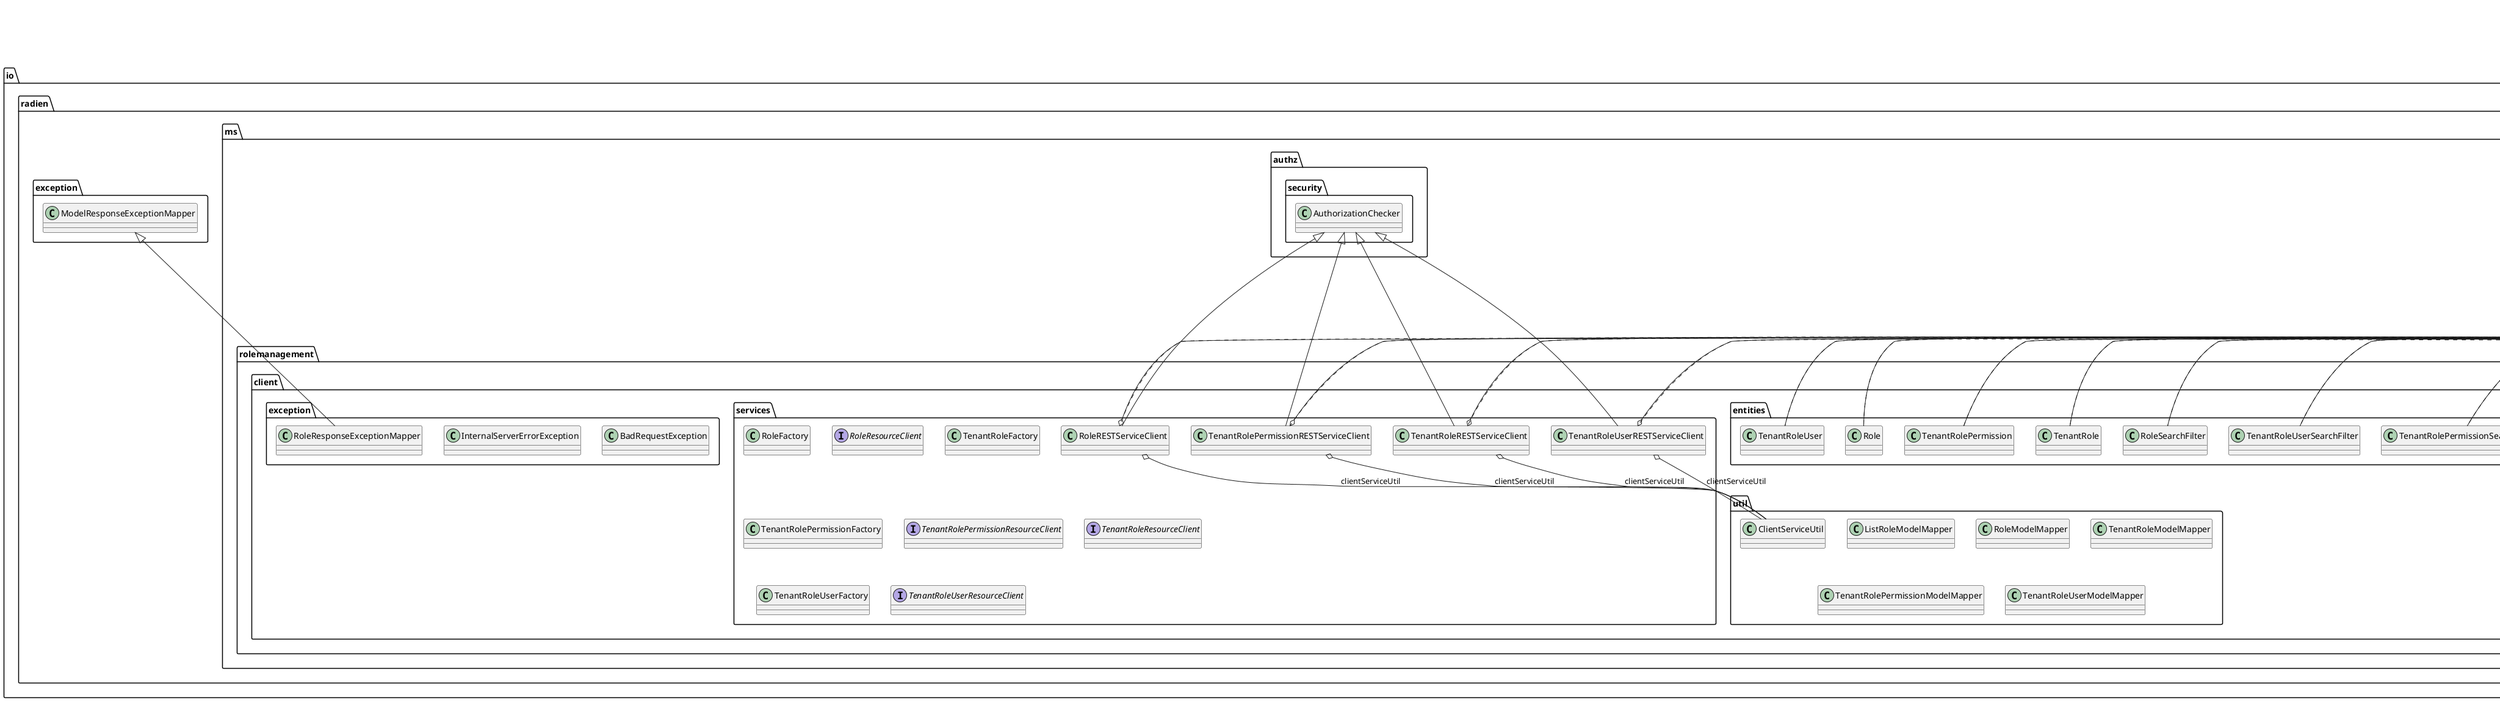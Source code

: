 @startuml

title __RD-MS-ROLEMANAGEMENT-CLIENT's Class Diagram__\n

  namespace io.radien.ms.rolemanagement.client.entities {
    class io.radien.ms.rolemanagement.client.entities.GlobalHeaders {
    }
  }
  

  namespace io.radien.ms.rolemanagement.client.entities {
    class io.radien.ms.rolemanagement.client.entities.Role {
    }
  }
  

  namespace io.radien.ms.rolemanagement.client.entities {
    class io.radien.ms.rolemanagement.client.entities.RoleSearchFilter {
    }
  }
  

  namespace io.radien.ms.rolemanagement.client.entities {
    class io.radien.ms.rolemanagement.client.entities.TenantRole {
    }
  }
  

  namespace io.radien.ms.rolemanagement.client.entities {
    class io.radien.ms.rolemanagement.client.entities.TenantRolePermission {
    }
  }
  

  namespace io.radien.ms.rolemanagement.client.entities {
    class io.radien.ms.rolemanagement.client.entities.TenantRolePermissionSearchFilter {
    }
  }
  

  namespace io.radien.ms.rolemanagement.client.entities {
    class io.radien.ms.rolemanagement.client.entities.TenantRoleSearchFilter {
    }
  }
  

  namespace io.radien.ms.rolemanagement.client.entities {
    class io.radien.ms.rolemanagement.client.entities.TenantRoleUser {
    }
  }
  

  namespace io.radien.ms.rolemanagement.client.entities {
    class io.radien.ms.rolemanagement.client.entities.TenantRoleUserSearchFilter {
    }
  }
  

  namespace io.radien.ms.rolemanagement.client.exception {
    class io.radien.ms.rolemanagement.client.exception.BadRequestException {
    }
  }
  

  namespace io.radien.ms.rolemanagement.client.exception {
    class io.radien.ms.rolemanagement.client.exception.InternalServerErrorException {
    }
  }
  

  namespace io.radien.ms.rolemanagement.client.exception {
    class io.radien.ms.rolemanagement.client.exception.RoleResponseExceptionMapper {
    }
  }
  

  namespace io.radien.ms.rolemanagement.client.providers {
    class io.radien.ms.rolemanagement.client.providers.RoleMessageBodyReader {
    }
  }
  

  namespace io.radien.ms.rolemanagement.client.providers {
    class io.radien.ms.rolemanagement.client.providers.RoleMessageBodyWriter {
    }
  }
  

  namespace io.radien.ms.rolemanagement.client.providers {
    class io.radien.ms.rolemanagement.client.providers.TenantRoleMessageBodyReader {
    }
  }
  

  namespace io.radien.ms.rolemanagement.client.providers {
    class io.radien.ms.rolemanagement.client.providers.TenantRoleMessageBodyWriter {
    }
  }
  

  namespace io.radien.ms.rolemanagement.client.providers {
    class io.radien.ms.rolemanagement.client.providers.TenantRolePermissionMessageBodyReader {
    }
  }
  

  namespace io.radien.ms.rolemanagement.client.providers {
    class io.radien.ms.rolemanagement.client.providers.TenantRolePermissionMessageBodyWriter {
    }
  }
  

  namespace io.radien.ms.rolemanagement.client.providers {
    class io.radien.ms.rolemanagement.client.providers.TenantRoleUserMessageBodyReader {
    }
  }
  

  namespace io.radien.ms.rolemanagement.client.providers {
    class io.radien.ms.rolemanagement.client.providers.TenantRoleUserMessageBodyWriter {
    }
  }
  

  namespace io.radien.ms.rolemanagement.client.services {
    class io.radien.ms.rolemanagement.client.services.RoleFactory {
    }
  }
  

  namespace io.radien.ms.rolemanagement.client.services {
    class io.radien.ms.rolemanagement.client.services.RoleRESTServiceClient {
    }
  }
  

  namespace io.radien.ms.rolemanagement.client.services {
    interface io.radien.ms.rolemanagement.client.services.RoleResourceClient {
    }
  }
  

  namespace io.radien.ms.rolemanagement.client.services {
    class io.radien.ms.rolemanagement.client.services.TenantRoleFactory {
    }
  }
  

  namespace io.radien.ms.rolemanagement.client.services {
    class io.radien.ms.rolemanagement.client.services.TenantRolePermissionFactory {
    }
  }
  

  namespace io.radien.ms.rolemanagement.client.services {
    class io.radien.ms.rolemanagement.client.services.TenantRolePermissionRESTServiceClient {
    }
  }
  

  namespace io.radien.ms.rolemanagement.client.services {
    interface io.radien.ms.rolemanagement.client.services.TenantRolePermissionResourceClient {
    }
  }
  

  namespace io.radien.ms.rolemanagement.client.services {
    class io.radien.ms.rolemanagement.client.services.TenantRoleRESTServiceClient {
    }
  }
  

  namespace io.radien.ms.rolemanagement.client.services {
    interface io.radien.ms.rolemanagement.client.services.TenantRoleResourceClient {
    }
  }
  

  namespace io.radien.ms.rolemanagement.client.services {
    class io.radien.ms.rolemanagement.client.services.TenantRoleUserFactory {
    }
  }
  

  namespace io.radien.ms.rolemanagement.client.services {
    class io.radien.ms.rolemanagement.client.services.TenantRoleUserRESTServiceClient {
    }
  }
  

  namespace io.radien.ms.rolemanagement.client.services {
    interface io.radien.ms.rolemanagement.client.services.TenantRoleUserResourceClient {
    }
  }
  

  namespace io.radien.ms.rolemanagement.client.util {
    class io.radien.ms.rolemanagement.client.util.ClientServiceUtil {
    }
  }
  

  namespace io.radien.ms.rolemanagement.client.util {
    class io.radien.ms.rolemanagement.client.util.ListRoleModelMapper {
    }
  }
  

  namespace io.radien.ms.rolemanagement.client.util {
    class io.radien.ms.rolemanagement.client.util.RoleModelMapper {
    }
  }
  

  namespace io.radien.ms.rolemanagement.client.util {
    class io.radien.ms.rolemanagement.client.util.TenantRoleModelMapper {
    }
  }
  

  namespace io.radien.ms.rolemanagement.client.util {
    class io.radien.ms.rolemanagement.client.util.TenantRolePermissionModelMapper {
    }
  }
  

  namespace io.radien.ms.rolemanagement.client.util {
    class io.radien.ms.rolemanagement.client.util.TenantRoleUserModelMapper {
    }
  }
  

  io.radien.ms.rolemanagement.client.entities.GlobalHeaders .up.|> org.eclipse.microprofile.rest.client.ext.ClientHeadersFactory
  io.radien.ms.rolemanagement.client.entities.GlobalHeaders o-- io.radien.api.security.TokensPlaceHolder : tokensPlaceHolder
  io.radien.ms.rolemanagement.client.entities.Role .up.|> io.radien.api.model.role.SystemRole
  io.radien.ms.rolemanagement.client.entities.Role -up-|> io.radien.api.model.role.AbstractRoleModel
  io.radien.ms.rolemanagement.client.entities.RoleSearchFilter .up.|> io.radien.api.model.role.SystemRoleSearchFilter
  io.radien.ms.rolemanagement.client.entities.RoleSearchFilter -up-|> io.radien.api.search.SearchableByIds
  io.radien.ms.rolemanagement.client.entities.TenantRole .up.|> io.radien.api.model.tenantrole.SystemTenantRole
  io.radien.ms.rolemanagement.client.entities.TenantRole -up-|> io.radien.api.model.AbstractModel
  io.radien.ms.rolemanagement.client.entities.TenantRolePermission .up.|> io.radien.api.model.tenantrole.SystemTenantRolePermission
  io.radien.ms.rolemanagement.client.entities.TenantRolePermission -up-|> io.radien.api.model.AbstractModel
  io.radien.ms.rolemanagement.client.entities.TenantRolePermissionSearchFilter .up.|> io.radien.api.model.tenantrole.SystemTenantRolePermissionSearchFilter
  io.radien.ms.rolemanagement.client.entities.TenantRolePermissionSearchFilter -up-|> io.radien.api.search.SearchFilterCriteria
  io.radien.ms.rolemanagement.client.entities.TenantRoleSearchFilter .up.|> io.radien.api.model.tenantrole.SystemTenantRoleSearchFilter
  io.radien.ms.rolemanagement.client.entities.TenantRoleSearchFilter -up-|> io.radien.api.search.SearchFilterCriteria
  io.radien.ms.rolemanagement.client.entities.TenantRoleUser .up.|> io.radien.api.model.tenantrole.SystemTenantRoleUser
  io.radien.ms.rolemanagement.client.entities.TenantRoleUser -up-|> io.radien.api.model.AbstractModel
  io.radien.ms.rolemanagement.client.entities.TenantRoleUserSearchFilter .up.|> io.radien.api.model.tenantrole.SystemTenantRoleUserSearchFilter
  io.radien.ms.rolemanagement.client.entities.TenantRoleUserSearchFilter -up-|> io.radien.api.search.SearchFilterCriteria
  io.radien.ms.rolemanagement.client.exception.RoleResponseExceptionMapper -up-|> io.radien.exception.ModelResponseExceptionMapper
  io.radien.ms.rolemanagement.client.providers.RoleMessageBodyReader .up.|> javax.ws.rs.ext.MessageBodyReader
  io.radien.ms.rolemanagement.client.providers.RoleMessageBodyWriter .up.|> javax.ws.rs.ext.MessageBodyWriter
  io.radien.ms.rolemanagement.client.providers.TenantRoleMessageBodyReader .up.|> javax.ws.rs.ext.MessageBodyReader
  io.radien.ms.rolemanagement.client.providers.TenantRoleMessageBodyWriter .up.|> javax.ws.rs.ext.MessageBodyWriter
  io.radien.ms.rolemanagement.client.providers.TenantRolePermissionMessageBodyReader .up.|> javax.ws.rs.ext.MessageBodyReader
  io.radien.ms.rolemanagement.client.providers.TenantRolePermissionMessageBodyWriter .up.|> javax.ws.rs.ext.MessageBodyWriter
  io.radien.ms.rolemanagement.client.providers.TenantRoleUserMessageBodyReader .up.|> javax.ws.rs.ext.MessageBodyReader
  io.radien.ms.rolemanagement.client.providers.TenantRoleUserMessageBodyWriter .up.|> javax.ws.rs.ext.MessageBodyWriter
  io.radien.ms.rolemanagement.client.services.RoleRESTServiceClient .up.|> io.radien.api.service.role.RoleRESTServiceAccess
  io.radien.ms.rolemanagement.client.services.RoleRESTServiceClient -up-|> io.radien.ms.authz.security.AuthorizationChecker
  io.radien.ms.rolemanagement.client.services.RoleRESTServiceClient o-- io.radien.ms.rolemanagement.client.util.ClientServiceUtil : clientServiceUtil
  io.radien.ms.rolemanagement.client.services.RoleRESTServiceClient o-- io.radien.api.OAFAccess : oaf
  io.radien.ms.rolemanagement.client.services.TenantRolePermissionRESTServiceClient .up.|> io.radien.api.service.tenantrole.TenantRolePermissionRESTServiceAccess
  io.radien.ms.rolemanagement.client.services.TenantRolePermissionRESTServiceClient -up-|> io.radien.ms.authz.security.AuthorizationChecker
  io.radien.ms.rolemanagement.client.services.TenantRolePermissionRESTServiceClient o-- io.radien.ms.rolemanagement.client.util.ClientServiceUtil : clientServiceUtil
  io.radien.ms.rolemanagement.client.services.TenantRolePermissionRESTServiceClient o-- io.radien.api.OAFAccess : oaf
  io.radien.ms.rolemanagement.client.services.TenantRoleRESTServiceClient .up.|> io.radien.api.service.tenantrole.TenantRoleRESTServiceAccess
  io.radien.ms.rolemanagement.client.services.TenantRoleRESTServiceClient -up-|> io.radien.ms.authz.security.AuthorizationChecker
  io.radien.ms.rolemanagement.client.services.TenantRoleRESTServiceClient o-- io.radien.ms.rolemanagement.client.util.ClientServiceUtil : clientServiceUtil
  io.radien.ms.rolemanagement.client.services.TenantRoleRESTServiceClient o-- io.radien.api.OAFAccess : oaf
  io.radien.ms.rolemanagement.client.services.TenantRoleUserRESTServiceClient .up.|> io.radien.api.service.tenantrole.TenantRoleUserRESTServiceAccess
  io.radien.ms.rolemanagement.client.services.TenantRoleUserRESTServiceClient -up-|> io.radien.ms.authz.security.AuthorizationChecker
  io.radien.ms.rolemanagement.client.services.TenantRoleUserRESTServiceClient o-- io.radien.ms.rolemanagement.client.util.ClientServiceUtil : clientServiceUtil
  io.radien.ms.rolemanagement.client.services.TenantRoleUserRESTServiceClient o-- io.radien.api.OAFAccess : oaf







@enduml

